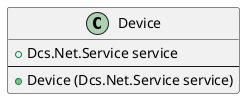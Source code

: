 /'
 '  UML include file for Device class
 '/

@startuml
class Device {
    +Dcs.Net.Service service
    ----
    +Device (Dcs.Net.Service service)
}
@enduml
